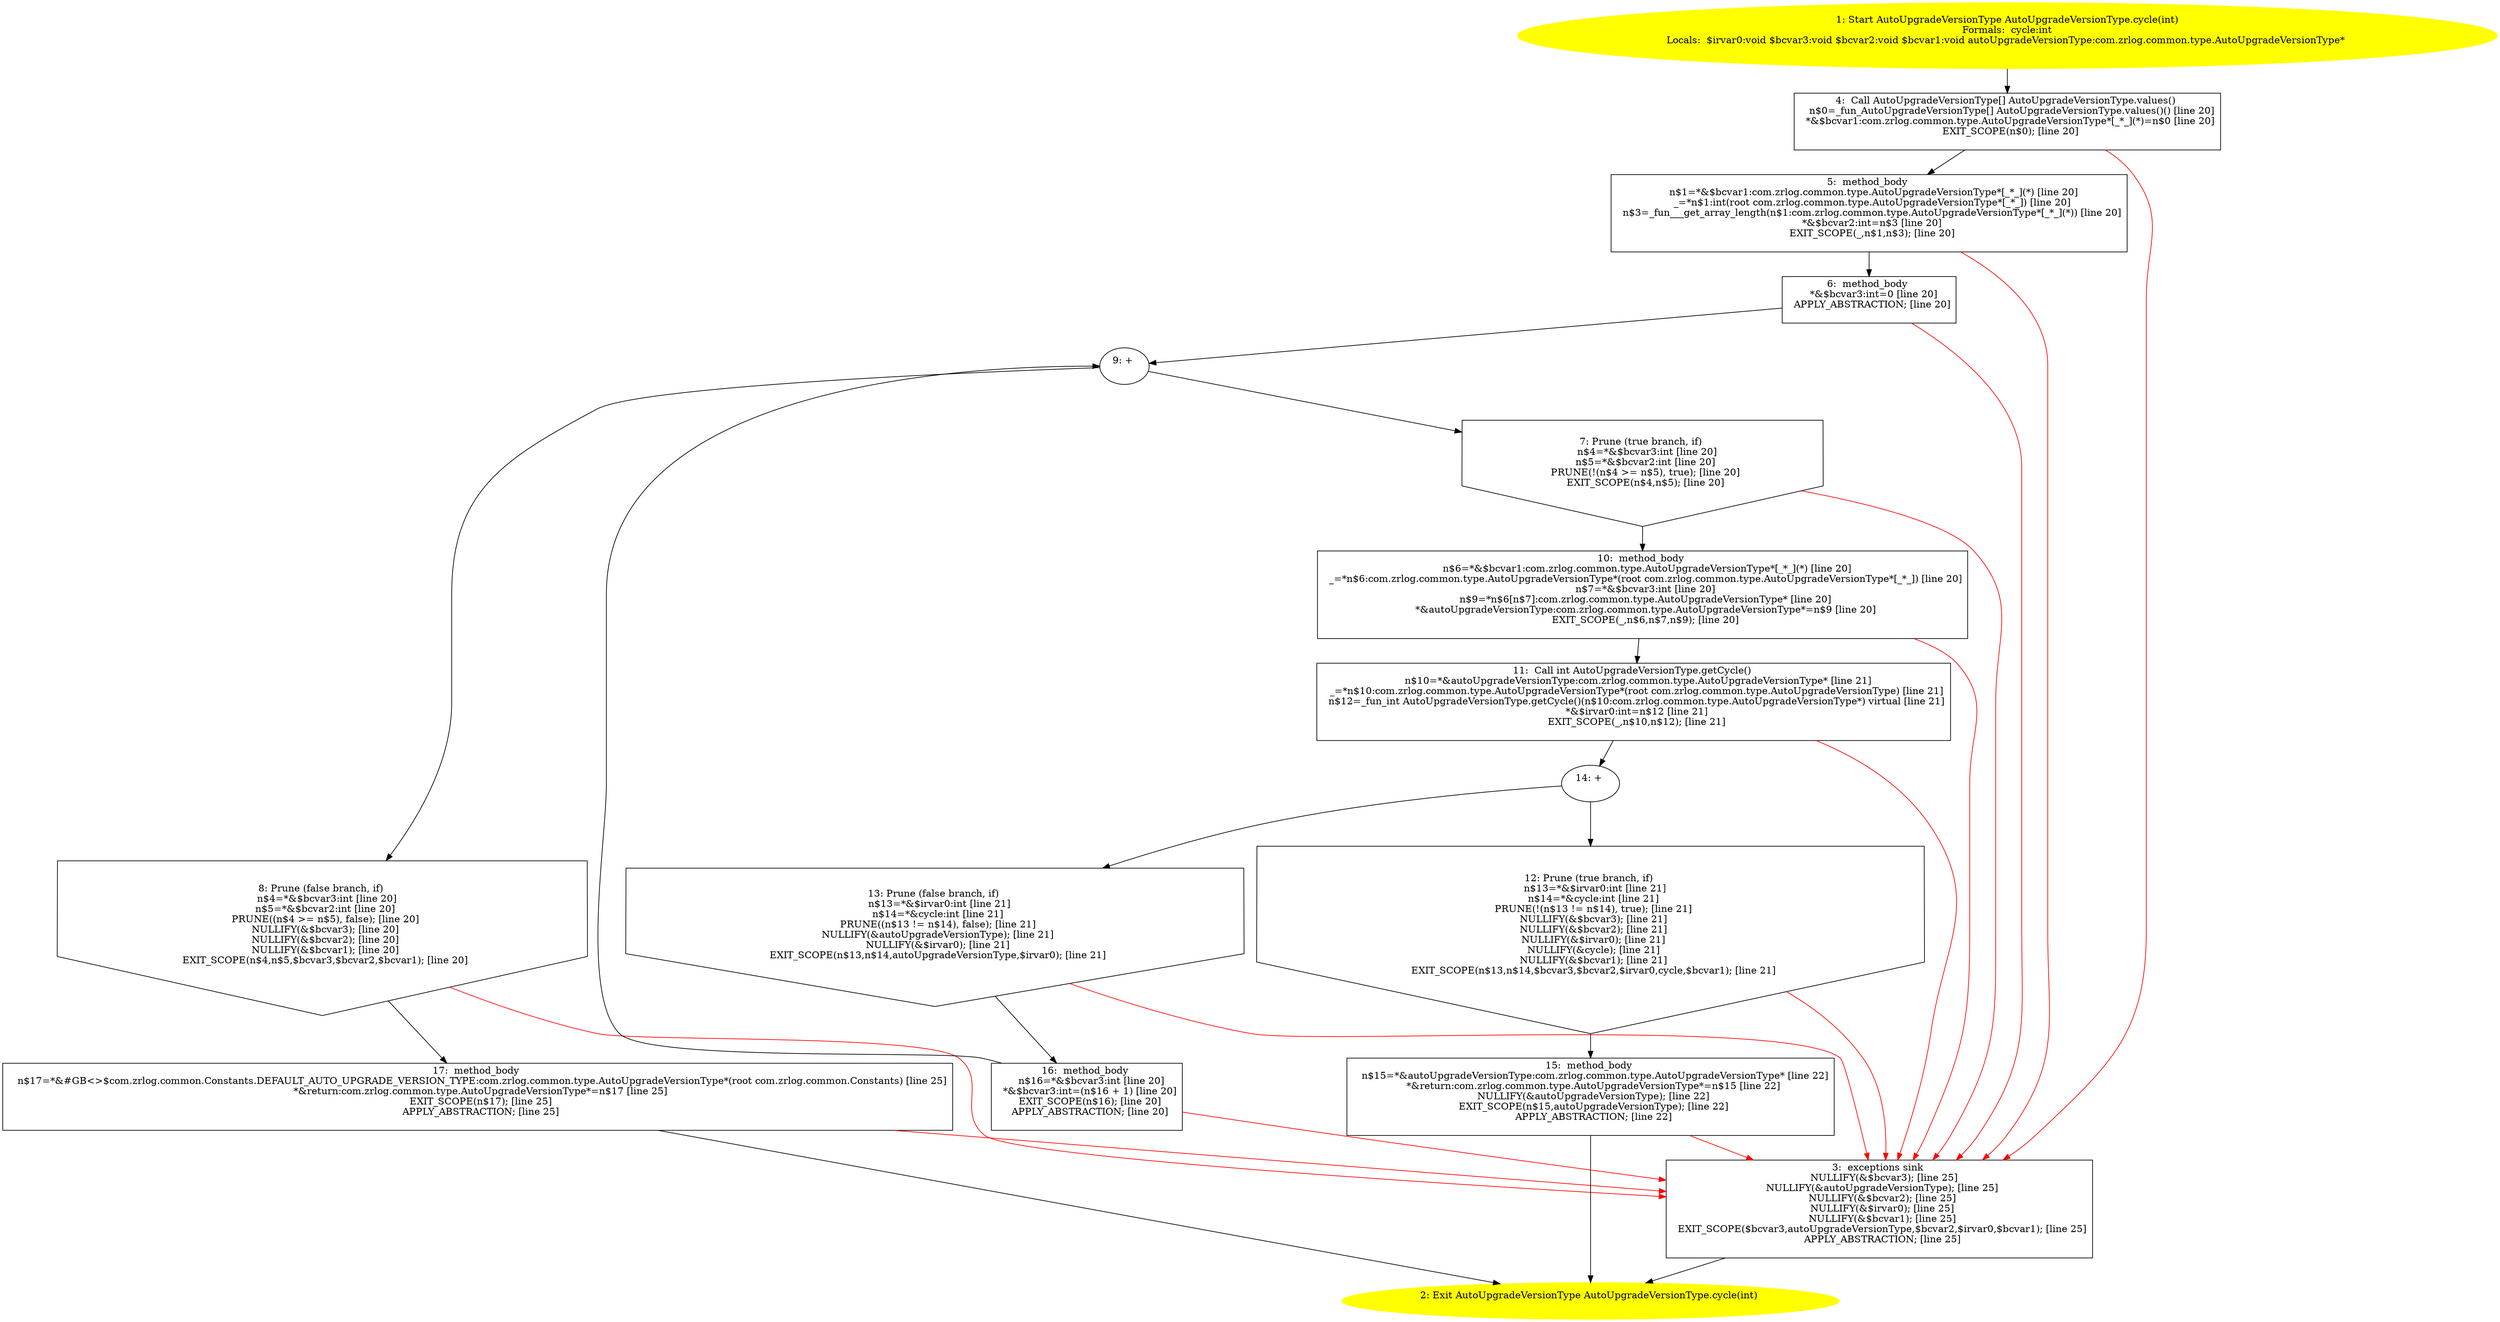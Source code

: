 /* @generated */
digraph cfg {
"com.zrlog.common.type.AutoUpgradeVersionType.cycle(int):com.zrlog.common.type.AutoUpgradeVersionType.9815bb7e5d8289ad446bb427f76dd8d8_1" [label="1: Start AutoUpgradeVersionType AutoUpgradeVersionType.cycle(int)\nFormals:  cycle:int\nLocals:  $irvar0:void $bcvar3:void $bcvar2:void $bcvar1:void autoUpgradeVersionType:com.zrlog.common.type.AutoUpgradeVersionType* \n  " color=yellow style=filled]
	

	 "com.zrlog.common.type.AutoUpgradeVersionType.cycle(int):com.zrlog.common.type.AutoUpgradeVersionType.9815bb7e5d8289ad446bb427f76dd8d8_1" -> "com.zrlog.common.type.AutoUpgradeVersionType.cycle(int):com.zrlog.common.type.AutoUpgradeVersionType.9815bb7e5d8289ad446bb427f76dd8d8_4" ;
"com.zrlog.common.type.AutoUpgradeVersionType.cycle(int):com.zrlog.common.type.AutoUpgradeVersionType.9815bb7e5d8289ad446bb427f76dd8d8_2" [label="2: Exit AutoUpgradeVersionType AutoUpgradeVersionType.cycle(int) \n  " color=yellow style=filled]
	

"com.zrlog.common.type.AutoUpgradeVersionType.cycle(int):com.zrlog.common.type.AutoUpgradeVersionType.9815bb7e5d8289ad446bb427f76dd8d8_3" [label="3:  exceptions sink \n   NULLIFY(&$bcvar3); [line 25]\n  NULLIFY(&autoUpgradeVersionType); [line 25]\n  NULLIFY(&$bcvar2); [line 25]\n  NULLIFY(&$irvar0); [line 25]\n  NULLIFY(&$bcvar1); [line 25]\n  EXIT_SCOPE($bcvar3,autoUpgradeVersionType,$bcvar2,$irvar0,$bcvar1); [line 25]\n  APPLY_ABSTRACTION; [line 25]\n " shape="box"]
	

	 "com.zrlog.common.type.AutoUpgradeVersionType.cycle(int):com.zrlog.common.type.AutoUpgradeVersionType.9815bb7e5d8289ad446bb427f76dd8d8_3" -> "com.zrlog.common.type.AutoUpgradeVersionType.cycle(int):com.zrlog.common.type.AutoUpgradeVersionType.9815bb7e5d8289ad446bb427f76dd8d8_2" ;
"com.zrlog.common.type.AutoUpgradeVersionType.cycle(int):com.zrlog.common.type.AutoUpgradeVersionType.9815bb7e5d8289ad446bb427f76dd8d8_4" [label="4:  Call AutoUpgradeVersionType[] AutoUpgradeVersionType.values() \n   n$0=_fun_AutoUpgradeVersionType[] AutoUpgradeVersionType.values()() [line 20]\n  *&$bcvar1:com.zrlog.common.type.AutoUpgradeVersionType*[_*_](*)=n$0 [line 20]\n  EXIT_SCOPE(n$0); [line 20]\n " shape="box"]
	

	 "com.zrlog.common.type.AutoUpgradeVersionType.cycle(int):com.zrlog.common.type.AutoUpgradeVersionType.9815bb7e5d8289ad446bb427f76dd8d8_4" -> "com.zrlog.common.type.AutoUpgradeVersionType.cycle(int):com.zrlog.common.type.AutoUpgradeVersionType.9815bb7e5d8289ad446bb427f76dd8d8_5" ;
	 "com.zrlog.common.type.AutoUpgradeVersionType.cycle(int):com.zrlog.common.type.AutoUpgradeVersionType.9815bb7e5d8289ad446bb427f76dd8d8_4" -> "com.zrlog.common.type.AutoUpgradeVersionType.cycle(int):com.zrlog.common.type.AutoUpgradeVersionType.9815bb7e5d8289ad446bb427f76dd8d8_3" [color="red" ];
"com.zrlog.common.type.AutoUpgradeVersionType.cycle(int):com.zrlog.common.type.AutoUpgradeVersionType.9815bb7e5d8289ad446bb427f76dd8d8_5" [label="5:  method_body \n   n$1=*&$bcvar1:com.zrlog.common.type.AutoUpgradeVersionType*[_*_](*) [line 20]\n  _=*n$1:int(root com.zrlog.common.type.AutoUpgradeVersionType*[_*_]) [line 20]\n  n$3=_fun___get_array_length(n$1:com.zrlog.common.type.AutoUpgradeVersionType*[_*_](*)) [line 20]\n  *&$bcvar2:int=n$3 [line 20]\n  EXIT_SCOPE(_,n$1,n$3); [line 20]\n " shape="box"]
	

	 "com.zrlog.common.type.AutoUpgradeVersionType.cycle(int):com.zrlog.common.type.AutoUpgradeVersionType.9815bb7e5d8289ad446bb427f76dd8d8_5" -> "com.zrlog.common.type.AutoUpgradeVersionType.cycle(int):com.zrlog.common.type.AutoUpgradeVersionType.9815bb7e5d8289ad446bb427f76dd8d8_6" ;
	 "com.zrlog.common.type.AutoUpgradeVersionType.cycle(int):com.zrlog.common.type.AutoUpgradeVersionType.9815bb7e5d8289ad446bb427f76dd8d8_5" -> "com.zrlog.common.type.AutoUpgradeVersionType.cycle(int):com.zrlog.common.type.AutoUpgradeVersionType.9815bb7e5d8289ad446bb427f76dd8d8_3" [color="red" ];
"com.zrlog.common.type.AutoUpgradeVersionType.cycle(int):com.zrlog.common.type.AutoUpgradeVersionType.9815bb7e5d8289ad446bb427f76dd8d8_6" [label="6:  method_body \n   *&$bcvar3:int=0 [line 20]\n  APPLY_ABSTRACTION; [line 20]\n " shape="box"]
	

	 "com.zrlog.common.type.AutoUpgradeVersionType.cycle(int):com.zrlog.common.type.AutoUpgradeVersionType.9815bb7e5d8289ad446bb427f76dd8d8_6" -> "com.zrlog.common.type.AutoUpgradeVersionType.cycle(int):com.zrlog.common.type.AutoUpgradeVersionType.9815bb7e5d8289ad446bb427f76dd8d8_9" ;
	 "com.zrlog.common.type.AutoUpgradeVersionType.cycle(int):com.zrlog.common.type.AutoUpgradeVersionType.9815bb7e5d8289ad446bb427f76dd8d8_6" -> "com.zrlog.common.type.AutoUpgradeVersionType.cycle(int):com.zrlog.common.type.AutoUpgradeVersionType.9815bb7e5d8289ad446bb427f76dd8d8_3" [color="red" ];
"com.zrlog.common.type.AutoUpgradeVersionType.cycle(int):com.zrlog.common.type.AutoUpgradeVersionType.9815bb7e5d8289ad446bb427f76dd8d8_7" [label="7: Prune (true branch, if) \n   n$4=*&$bcvar3:int [line 20]\n  n$5=*&$bcvar2:int [line 20]\n  PRUNE(!(n$4 >= n$5), true); [line 20]\n  EXIT_SCOPE(n$4,n$5); [line 20]\n " shape="invhouse"]
	

	 "com.zrlog.common.type.AutoUpgradeVersionType.cycle(int):com.zrlog.common.type.AutoUpgradeVersionType.9815bb7e5d8289ad446bb427f76dd8d8_7" -> "com.zrlog.common.type.AutoUpgradeVersionType.cycle(int):com.zrlog.common.type.AutoUpgradeVersionType.9815bb7e5d8289ad446bb427f76dd8d8_10" ;
	 "com.zrlog.common.type.AutoUpgradeVersionType.cycle(int):com.zrlog.common.type.AutoUpgradeVersionType.9815bb7e5d8289ad446bb427f76dd8d8_7" -> "com.zrlog.common.type.AutoUpgradeVersionType.cycle(int):com.zrlog.common.type.AutoUpgradeVersionType.9815bb7e5d8289ad446bb427f76dd8d8_3" [color="red" ];
"com.zrlog.common.type.AutoUpgradeVersionType.cycle(int):com.zrlog.common.type.AutoUpgradeVersionType.9815bb7e5d8289ad446bb427f76dd8d8_8" [label="8: Prune (false branch, if) \n   n$4=*&$bcvar3:int [line 20]\n  n$5=*&$bcvar2:int [line 20]\n  PRUNE((n$4 >= n$5), false); [line 20]\n  NULLIFY(&$bcvar3); [line 20]\n  NULLIFY(&$bcvar2); [line 20]\n  NULLIFY(&$bcvar1); [line 20]\n  EXIT_SCOPE(n$4,n$5,$bcvar3,$bcvar2,$bcvar1); [line 20]\n " shape="invhouse"]
	

	 "com.zrlog.common.type.AutoUpgradeVersionType.cycle(int):com.zrlog.common.type.AutoUpgradeVersionType.9815bb7e5d8289ad446bb427f76dd8d8_8" -> "com.zrlog.common.type.AutoUpgradeVersionType.cycle(int):com.zrlog.common.type.AutoUpgradeVersionType.9815bb7e5d8289ad446bb427f76dd8d8_17" ;
	 "com.zrlog.common.type.AutoUpgradeVersionType.cycle(int):com.zrlog.common.type.AutoUpgradeVersionType.9815bb7e5d8289ad446bb427f76dd8d8_8" -> "com.zrlog.common.type.AutoUpgradeVersionType.cycle(int):com.zrlog.common.type.AutoUpgradeVersionType.9815bb7e5d8289ad446bb427f76dd8d8_3" [color="red" ];
"com.zrlog.common.type.AutoUpgradeVersionType.cycle(int):com.zrlog.common.type.AutoUpgradeVersionType.9815bb7e5d8289ad446bb427f76dd8d8_9" [label="9: + \n  " ]
	

	 "com.zrlog.common.type.AutoUpgradeVersionType.cycle(int):com.zrlog.common.type.AutoUpgradeVersionType.9815bb7e5d8289ad446bb427f76dd8d8_9" -> "com.zrlog.common.type.AutoUpgradeVersionType.cycle(int):com.zrlog.common.type.AutoUpgradeVersionType.9815bb7e5d8289ad446bb427f76dd8d8_7" ;
	 "com.zrlog.common.type.AutoUpgradeVersionType.cycle(int):com.zrlog.common.type.AutoUpgradeVersionType.9815bb7e5d8289ad446bb427f76dd8d8_9" -> "com.zrlog.common.type.AutoUpgradeVersionType.cycle(int):com.zrlog.common.type.AutoUpgradeVersionType.9815bb7e5d8289ad446bb427f76dd8d8_8" ;
"com.zrlog.common.type.AutoUpgradeVersionType.cycle(int):com.zrlog.common.type.AutoUpgradeVersionType.9815bb7e5d8289ad446bb427f76dd8d8_10" [label="10:  method_body \n   n$6=*&$bcvar1:com.zrlog.common.type.AutoUpgradeVersionType*[_*_](*) [line 20]\n  _=*n$6:com.zrlog.common.type.AutoUpgradeVersionType*(root com.zrlog.common.type.AutoUpgradeVersionType*[_*_]) [line 20]\n  n$7=*&$bcvar3:int [line 20]\n  n$9=*n$6[n$7]:com.zrlog.common.type.AutoUpgradeVersionType* [line 20]\n  *&autoUpgradeVersionType:com.zrlog.common.type.AutoUpgradeVersionType*=n$9 [line 20]\n  EXIT_SCOPE(_,n$6,n$7,n$9); [line 20]\n " shape="box"]
	

	 "com.zrlog.common.type.AutoUpgradeVersionType.cycle(int):com.zrlog.common.type.AutoUpgradeVersionType.9815bb7e5d8289ad446bb427f76dd8d8_10" -> "com.zrlog.common.type.AutoUpgradeVersionType.cycle(int):com.zrlog.common.type.AutoUpgradeVersionType.9815bb7e5d8289ad446bb427f76dd8d8_11" ;
	 "com.zrlog.common.type.AutoUpgradeVersionType.cycle(int):com.zrlog.common.type.AutoUpgradeVersionType.9815bb7e5d8289ad446bb427f76dd8d8_10" -> "com.zrlog.common.type.AutoUpgradeVersionType.cycle(int):com.zrlog.common.type.AutoUpgradeVersionType.9815bb7e5d8289ad446bb427f76dd8d8_3" [color="red" ];
"com.zrlog.common.type.AutoUpgradeVersionType.cycle(int):com.zrlog.common.type.AutoUpgradeVersionType.9815bb7e5d8289ad446bb427f76dd8d8_11" [label="11:  Call int AutoUpgradeVersionType.getCycle() \n   n$10=*&autoUpgradeVersionType:com.zrlog.common.type.AutoUpgradeVersionType* [line 21]\n  _=*n$10:com.zrlog.common.type.AutoUpgradeVersionType*(root com.zrlog.common.type.AutoUpgradeVersionType) [line 21]\n  n$12=_fun_int AutoUpgradeVersionType.getCycle()(n$10:com.zrlog.common.type.AutoUpgradeVersionType*) virtual [line 21]\n  *&$irvar0:int=n$12 [line 21]\n  EXIT_SCOPE(_,n$10,n$12); [line 21]\n " shape="box"]
	

	 "com.zrlog.common.type.AutoUpgradeVersionType.cycle(int):com.zrlog.common.type.AutoUpgradeVersionType.9815bb7e5d8289ad446bb427f76dd8d8_11" -> "com.zrlog.common.type.AutoUpgradeVersionType.cycle(int):com.zrlog.common.type.AutoUpgradeVersionType.9815bb7e5d8289ad446bb427f76dd8d8_14" ;
	 "com.zrlog.common.type.AutoUpgradeVersionType.cycle(int):com.zrlog.common.type.AutoUpgradeVersionType.9815bb7e5d8289ad446bb427f76dd8d8_11" -> "com.zrlog.common.type.AutoUpgradeVersionType.cycle(int):com.zrlog.common.type.AutoUpgradeVersionType.9815bb7e5d8289ad446bb427f76dd8d8_3" [color="red" ];
"com.zrlog.common.type.AutoUpgradeVersionType.cycle(int):com.zrlog.common.type.AutoUpgradeVersionType.9815bb7e5d8289ad446bb427f76dd8d8_12" [label="12: Prune (true branch, if) \n   n$13=*&$irvar0:int [line 21]\n  n$14=*&cycle:int [line 21]\n  PRUNE(!(n$13 != n$14), true); [line 21]\n  NULLIFY(&$bcvar3); [line 21]\n  NULLIFY(&$bcvar2); [line 21]\n  NULLIFY(&$irvar0); [line 21]\n  NULLIFY(&cycle); [line 21]\n  NULLIFY(&$bcvar1); [line 21]\n  EXIT_SCOPE(n$13,n$14,$bcvar3,$bcvar2,$irvar0,cycle,$bcvar1); [line 21]\n " shape="invhouse"]
	

	 "com.zrlog.common.type.AutoUpgradeVersionType.cycle(int):com.zrlog.common.type.AutoUpgradeVersionType.9815bb7e5d8289ad446bb427f76dd8d8_12" -> "com.zrlog.common.type.AutoUpgradeVersionType.cycle(int):com.zrlog.common.type.AutoUpgradeVersionType.9815bb7e5d8289ad446bb427f76dd8d8_15" ;
	 "com.zrlog.common.type.AutoUpgradeVersionType.cycle(int):com.zrlog.common.type.AutoUpgradeVersionType.9815bb7e5d8289ad446bb427f76dd8d8_12" -> "com.zrlog.common.type.AutoUpgradeVersionType.cycle(int):com.zrlog.common.type.AutoUpgradeVersionType.9815bb7e5d8289ad446bb427f76dd8d8_3" [color="red" ];
"com.zrlog.common.type.AutoUpgradeVersionType.cycle(int):com.zrlog.common.type.AutoUpgradeVersionType.9815bb7e5d8289ad446bb427f76dd8d8_13" [label="13: Prune (false branch, if) \n   n$13=*&$irvar0:int [line 21]\n  n$14=*&cycle:int [line 21]\n  PRUNE((n$13 != n$14), false); [line 21]\n  NULLIFY(&autoUpgradeVersionType); [line 21]\n  NULLIFY(&$irvar0); [line 21]\n  EXIT_SCOPE(n$13,n$14,autoUpgradeVersionType,$irvar0); [line 21]\n " shape="invhouse"]
	

	 "com.zrlog.common.type.AutoUpgradeVersionType.cycle(int):com.zrlog.common.type.AutoUpgradeVersionType.9815bb7e5d8289ad446bb427f76dd8d8_13" -> "com.zrlog.common.type.AutoUpgradeVersionType.cycle(int):com.zrlog.common.type.AutoUpgradeVersionType.9815bb7e5d8289ad446bb427f76dd8d8_16" ;
	 "com.zrlog.common.type.AutoUpgradeVersionType.cycle(int):com.zrlog.common.type.AutoUpgradeVersionType.9815bb7e5d8289ad446bb427f76dd8d8_13" -> "com.zrlog.common.type.AutoUpgradeVersionType.cycle(int):com.zrlog.common.type.AutoUpgradeVersionType.9815bb7e5d8289ad446bb427f76dd8d8_3" [color="red" ];
"com.zrlog.common.type.AutoUpgradeVersionType.cycle(int):com.zrlog.common.type.AutoUpgradeVersionType.9815bb7e5d8289ad446bb427f76dd8d8_14" [label="14: + \n  " ]
	

	 "com.zrlog.common.type.AutoUpgradeVersionType.cycle(int):com.zrlog.common.type.AutoUpgradeVersionType.9815bb7e5d8289ad446bb427f76dd8d8_14" -> "com.zrlog.common.type.AutoUpgradeVersionType.cycle(int):com.zrlog.common.type.AutoUpgradeVersionType.9815bb7e5d8289ad446bb427f76dd8d8_12" ;
	 "com.zrlog.common.type.AutoUpgradeVersionType.cycle(int):com.zrlog.common.type.AutoUpgradeVersionType.9815bb7e5d8289ad446bb427f76dd8d8_14" -> "com.zrlog.common.type.AutoUpgradeVersionType.cycle(int):com.zrlog.common.type.AutoUpgradeVersionType.9815bb7e5d8289ad446bb427f76dd8d8_13" ;
"com.zrlog.common.type.AutoUpgradeVersionType.cycle(int):com.zrlog.common.type.AutoUpgradeVersionType.9815bb7e5d8289ad446bb427f76dd8d8_15" [label="15:  method_body \n   n$15=*&autoUpgradeVersionType:com.zrlog.common.type.AutoUpgradeVersionType* [line 22]\n  *&return:com.zrlog.common.type.AutoUpgradeVersionType*=n$15 [line 22]\n  NULLIFY(&autoUpgradeVersionType); [line 22]\n  EXIT_SCOPE(n$15,autoUpgradeVersionType); [line 22]\n  APPLY_ABSTRACTION; [line 22]\n " shape="box"]
	

	 "com.zrlog.common.type.AutoUpgradeVersionType.cycle(int):com.zrlog.common.type.AutoUpgradeVersionType.9815bb7e5d8289ad446bb427f76dd8d8_15" -> "com.zrlog.common.type.AutoUpgradeVersionType.cycle(int):com.zrlog.common.type.AutoUpgradeVersionType.9815bb7e5d8289ad446bb427f76dd8d8_2" ;
	 "com.zrlog.common.type.AutoUpgradeVersionType.cycle(int):com.zrlog.common.type.AutoUpgradeVersionType.9815bb7e5d8289ad446bb427f76dd8d8_15" -> "com.zrlog.common.type.AutoUpgradeVersionType.cycle(int):com.zrlog.common.type.AutoUpgradeVersionType.9815bb7e5d8289ad446bb427f76dd8d8_3" [color="red" ];
"com.zrlog.common.type.AutoUpgradeVersionType.cycle(int):com.zrlog.common.type.AutoUpgradeVersionType.9815bb7e5d8289ad446bb427f76dd8d8_16" [label="16:  method_body \n   n$16=*&$bcvar3:int [line 20]\n  *&$bcvar3:int=(n$16 + 1) [line 20]\n  EXIT_SCOPE(n$16); [line 20]\n  APPLY_ABSTRACTION; [line 20]\n " shape="box"]
	

	 "com.zrlog.common.type.AutoUpgradeVersionType.cycle(int):com.zrlog.common.type.AutoUpgradeVersionType.9815bb7e5d8289ad446bb427f76dd8d8_16" -> "com.zrlog.common.type.AutoUpgradeVersionType.cycle(int):com.zrlog.common.type.AutoUpgradeVersionType.9815bb7e5d8289ad446bb427f76dd8d8_9" ;
	 "com.zrlog.common.type.AutoUpgradeVersionType.cycle(int):com.zrlog.common.type.AutoUpgradeVersionType.9815bb7e5d8289ad446bb427f76dd8d8_16" -> "com.zrlog.common.type.AutoUpgradeVersionType.cycle(int):com.zrlog.common.type.AutoUpgradeVersionType.9815bb7e5d8289ad446bb427f76dd8d8_3" [color="red" ];
"com.zrlog.common.type.AutoUpgradeVersionType.cycle(int):com.zrlog.common.type.AutoUpgradeVersionType.9815bb7e5d8289ad446bb427f76dd8d8_17" [label="17:  method_body \n   n$17=*&#GB<>$com.zrlog.common.Constants.DEFAULT_AUTO_UPGRADE_VERSION_TYPE:com.zrlog.common.type.AutoUpgradeVersionType*(root com.zrlog.common.Constants) [line 25]\n  *&return:com.zrlog.common.type.AutoUpgradeVersionType*=n$17 [line 25]\n  EXIT_SCOPE(n$17); [line 25]\n  APPLY_ABSTRACTION; [line 25]\n " shape="box"]
	

	 "com.zrlog.common.type.AutoUpgradeVersionType.cycle(int):com.zrlog.common.type.AutoUpgradeVersionType.9815bb7e5d8289ad446bb427f76dd8d8_17" -> "com.zrlog.common.type.AutoUpgradeVersionType.cycle(int):com.zrlog.common.type.AutoUpgradeVersionType.9815bb7e5d8289ad446bb427f76dd8d8_2" ;
	 "com.zrlog.common.type.AutoUpgradeVersionType.cycle(int):com.zrlog.common.type.AutoUpgradeVersionType.9815bb7e5d8289ad446bb427f76dd8d8_17" -> "com.zrlog.common.type.AutoUpgradeVersionType.cycle(int):com.zrlog.common.type.AutoUpgradeVersionType.9815bb7e5d8289ad446bb427f76dd8d8_3" [color="red" ];
}
